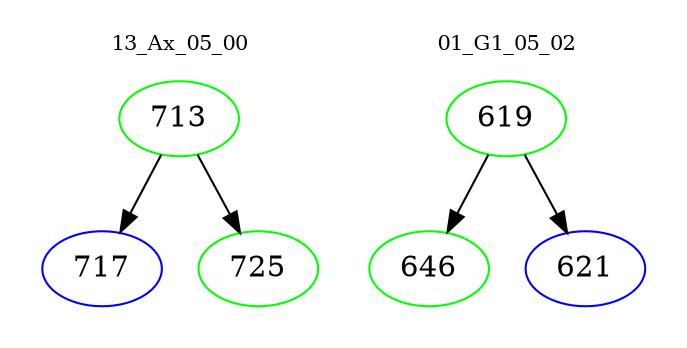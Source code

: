 digraph{
subgraph cluster_0 {
color = white
label = "13_Ax_05_00";
fontsize=10;
T0_713 [label="713", color="green"]
T0_713 -> T0_717 [color="black"]
T0_717 [label="717", color="blue"]
T0_713 -> T0_725 [color="black"]
T0_725 [label="725", color="green"]
}
subgraph cluster_1 {
color = white
label = "01_G1_05_02";
fontsize=10;
T1_619 [label="619", color="green"]
T1_619 -> T1_646 [color="black"]
T1_646 [label="646", color="green"]
T1_619 -> T1_621 [color="black"]
T1_621 [label="621", color="blue"]
}
}
